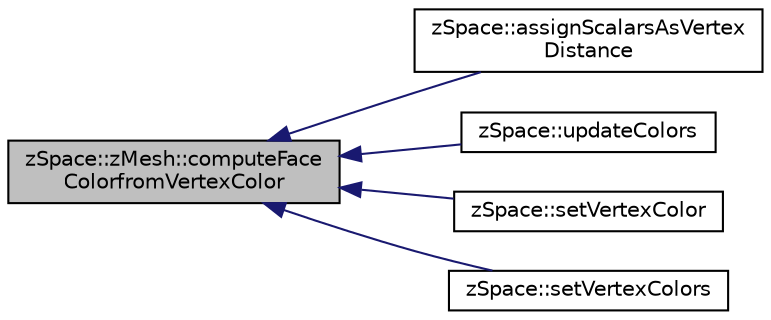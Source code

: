 digraph "zSpace::zMesh::computeFaceColorfromVertexColor"
{
  edge [fontname="Helvetica",fontsize="10",labelfontname="Helvetica",labelfontsize="10"];
  node [fontname="Helvetica",fontsize="10",shape=record];
  rankdir="LR";
  Node77 [label="zSpace::zMesh::computeFace\lColorfromVertexColor",height=0.2,width=0.4,color="black", fillcolor="grey75", style="filled", fontcolor="black"];
  Node77 -> Node78 [dir="back",color="midnightblue",fontsize="10",style="solid",fontname="Helvetica"];
  Node78 [label="zSpace::assignScalarsAsVertex\lDistance",height=0.2,width=0.4,color="black", fillcolor="white", style="filled",URL="$group__z_scalar_field2_d_utilities.html#ga4b304f57284b5f4a4907fcf3c8455570",tooltip="This method creates a vertex distance Field from the input vector of zVector positions. "];
  Node77 -> Node79 [dir="back",color="midnightblue",fontsize="10",style="solid",fontname="Helvetica"];
  Node79 [label="zSpace::updateColors",height=0.2,width=0.4,color="black", fillcolor="white", style="filled",URL="$group__z_scalar_field2_d_utilities.html#gaa729c665b3b653a45b8d18366cb0db16",tooltip="This method updates the color values of the field mesh based on the scalar values. Gradient - Black to Red. "];
  Node77 -> Node80 [dir="back",color="midnightblue",fontsize="10",style="solid",fontname="Helvetica"];
  Node80 [label="zSpace::setVertexColor",height=0.2,width=0.4,color="black", fillcolor="white", style="filled",URL="$group__z_mesh_utilities.html#ga350a2d9332ce16b822a5169320a789a9"];
  Node77 -> Node81 [dir="back",color="midnightblue",fontsize="10",style="solid",fontname="Helvetica"];
  Node81 [label="zSpace::setVertexColors",height=0.2,width=0.4,color="black", fillcolor="white", style="filled",URL="$group__z_mesh_utilities.html#ga7eea2e4cbed233677f01622bbb290ba7",tooltip="This method sets vertex color of all the vertices with the input color contatiner. "];
}
